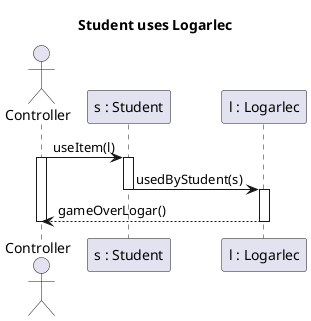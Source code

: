 @startuml Student uses Logarlec
title Student uses Logarlec

actor Controller as C
participant "s : Student" as s
participant "l : Logarlec" as l

C -> s : useItem(l)
Activate C
Activate s
s -> l : usedByStudent(s)
Deactivate s
Activate l
l --> C : gameOverLogar()
Deactivate l
Deactivate C

@enduml